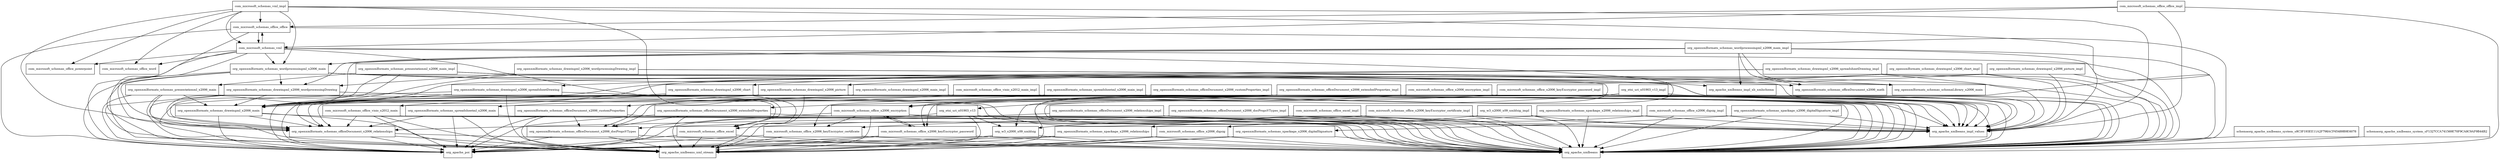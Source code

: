 digraph poi_ooxml_schemas_3_17_beta1_package_dependencies {
  node [shape = box, fontsize=10.0];
  com_microsoft_schemas_office_excel -> org_apache_poi;
  com_microsoft_schemas_office_excel -> org_apache_xmlbeans;
  com_microsoft_schemas_office_excel -> org_apache_xmlbeans_xml_stream;
  com_microsoft_schemas_office_excel_impl -> com_microsoft_schemas_office_excel;
  com_microsoft_schemas_office_excel_impl -> org_apache_xmlbeans;
  com_microsoft_schemas_office_excel_impl -> org_apache_xmlbeans_impl_values;
  com_microsoft_schemas_office_office -> com_microsoft_schemas_vml;
  com_microsoft_schemas_office_office -> org_apache_poi;
  com_microsoft_schemas_office_office -> org_apache_xmlbeans;
  com_microsoft_schemas_office_office -> org_apache_xmlbeans_xml_stream;
  com_microsoft_schemas_office_office_impl -> com_microsoft_schemas_office_office;
  com_microsoft_schemas_office_office_impl -> com_microsoft_schemas_vml;
  com_microsoft_schemas_office_office_impl -> org_apache_xmlbeans;
  com_microsoft_schemas_office_office_impl -> org_apache_xmlbeans_impl_values;
  com_microsoft_schemas_office_visio_x2012_main -> org_apache_poi;
  com_microsoft_schemas_office_visio_x2012_main -> org_apache_xmlbeans;
  com_microsoft_schemas_office_visio_x2012_main -> org_apache_xmlbeans_xml_stream;
  com_microsoft_schemas_office_visio_x2012_main -> org_openxmlformats_schemas_officeDocument_x2006_relationships;
  com_microsoft_schemas_office_visio_x2012_main_impl -> com_microsoft_schemas_office_visio_x2012_main;
  com_microsoft_schemas_office_visio_x2012_main_impl -> org_apache_xmlbeans;
  com_microsoft_schemas_office_visio_x2012_main_impl -> org_apache_xmlbeans_impl_values;
  com_microsoft_schemas_office_visio_x2012_main_impl -> org_openxmlformats_schemas_officeDocument_x2006_relationships;
  com_microsoft_schemas_office_x2006_digsig -> org_apache_poi;
  com_microsoft_schemas_office_x2006_digsig -> org_apache_xmlbeans;
  com_microsoft_schemas_office_x2006_digsig -> org_apache_xmlbeans_xml_stream;
  com_microsoft_schemas_office_x2006_digsig_impl -> com_microsoft_schemas_office_x2006_digsig;
  com_microsoft_schemas_office_x2006_digsig_impl -> org_apache_xmlbeans;
  com_microsoft_schemas_office_x2006_digsig_impl -> org_apache_xmlbeans_impl_values;
  com_microsoft_schemas_office_x2006_encryption -> com_microsoft_schemas_office_x2006_keyEncryptor_certificate;
  com_microsoft_schemas_office_x2006_encryption -> com_microsoft_schemas_office_x2006_keyEncryptor_password;
  com_microsoft_schemas_office_x2006_encryption -> org_apache_poi;
  com_microsoft_schemas_office_x2006_encryption -> org_apache_xmlbeans;
  com_microsoft_schemas_office_x2006_encryption -> org_apache_xmlbeans_xml_stream;
  com_microsoft_schemas_office_x2006_encryption_impl -> com_microsoft_schemas_office_x2006_encryption;
  com_microsoft_schemas_office_x2006_encryption_impl -> com_microsoft_schemas_office_x2006_keyEncryptor_certificate;
  com_microsoft_schemas_office_x2006_encryption_impl -> com_microsoft_schemas_office_x2006_keyEncryptor_password;
  com_microsoft_schemas_office_x2006_encryption_impl -> org_apache_xmlbeans;
  com_microsoft_schemas_office_x2006_encryption_impl -> org_apache_xmlbeans_impl_values;
  com_microsoft_schemas_office_x2006_keyEncryptor_certificate -> org_apache_poi;
  com_microsoft_schemas_office_x2006_keyEncryptor_certificate -> org_apache_xmlbeans;
  com_microsoft_schemas_office_x2006_keyEncryptor_certificate -> org_apache_xmlbeans_xml_stream;
  com_microsoft_schemas_office_x2006_keyEncryptor_certificate_impl -> com_microsoft_schemas_office_x2006_keyEncryptor_certificate;
  com_microsoft_schemas_office_x2006_keyEncryptor_certificate_impl -> org_apache_xmlbeans;
  com_microsoft_schemas_office_x2006_keyEncryptor_certificate_impl -> org_apache_xmlbeans_impl_values;
  com_microsoft_schemas_office_x2006_keyEncryptor_password -> com_microsoft_schemas_office_x2006_encryption;
  com_microsoft_schemas_office_x2006_keyEncryptor_password -> org_apache_poi;
  com_microsoft_schemas_office_x2006_keyEncryptor_password -> org_apache_xmlbeans;
  com_microsoft_schemas_office_x2006_keyEncryptor_password -> org_apache_xmlbeans_xml_stream;
  com_microsoft_schemas_office_x2006_keyEncryptor_password_impl -> com_microsoft_schemas_office_x2006_encryption;
  com_microsoft_schemas_office_x2006_keyEncryptor_password_impl -> com_microsoft_schemas_office_x2006_keyEncryptor_password;
  com_microsoft_schemas_office_x2006_keyEncryptor_password_impl -> org_apache_xmlbeans;
  com_microsoft_schemas_office_x2006_keyEncryptor_password_impl -> org_apache_xmlbeans_impl_values;
  com_microsoft_schemas_vml -> com_microsoft_schemas_office_excel;
  com_microsoft_schemas_vml -> com_microsoft_schemas_office_office;
  com_microsoft_schemas_vml -> com_microsoft_schemas_office_powerpoint;
  com_microsoft_schemas_vml -> com_microsoft_schemas_office_word;
  com_microsoft_schemas_vml -> org_apache_poi;
  com_microsoft_schemas_vml -> org_apache_xmlbeans;
  com_microsoft_schemas_vml -> org_apache_xmlbeans_xml_stream;
  com_microsoft_schemas_vml -> org_openxmlformats_schemas_officeDocument_x2006_relationships;
  com_microsoft_schemas_vml -> org_openxmlformats_schemas_wordprocessingml_x2006_main;
  com_microsoft_schemas_vml_impl -> com_microsoft_schemas_office_excel;
  com_microsoft_schemas_vml_impl -> com_microsoft_schemas_office_office;
  com_microsoft_schemas_vml_impl -> com_microsoft_schemas_office_powerpoint;
  com_microsoft_schemas_vml_impl -> com_microsoft_schemas_office_word;
  com_microsoft_schemas_vml_impl -> com_microsoft_schemas_vml;
  com_microsoft_schemas_vml_impl -> org_apache_xmlbeans;
  com_microsoft_schemas_vml_impl -> org_apache_xmlbeans_impl_values;
  com_microsoft_schemas_vml_impl -> org_openxmlformats_schemas_officeDocument_x2006_relationships;
  com_microsoft_schemas_vml_impl -> org_openxmlformats_schemas_wordprocessingml_x2006_main;
  org_etsi_uri_x01903_v13 -> org_apache_poi;
  org_etsi_uri_x01903_v13 -> org_apache_xmlbeans;
  org_etsi_uri_x01903_v13 -> org_apache_xmlbeans_xml_stream;
  org_etsi_uri_x01903_v13 -> org_w3_x2000_x09_xmldsig;
  org_etsi_uri_x01903_v13_impl -> org_apache_xmlbeans;
  org_etsi_uri_x01903_v13_impl -> org_apache_xmlbeans_impl_values;
  org_etsi_uri_x01903_v13_impl -> org_etsi_uri_x01903_v13;
  org_etsi_uri_x01903_v13_impl -> org_w3_x2000_x09_xmldsig;
  org_openxmlformats_schemas_drawingml_x2006_chart -> org_apache_poi;
  org_openxmlformats_schemas_drawingml_x2006_chart -> org_apache_xmlbeans;
  org_openxmlformats_schemas_drawingml_x2006_chart -> org_apache_xmlbeans_xml_stream;
  org_openxmlformats_schemas_drawingml_x2006_chart -> org_openxmlformats_schemas_drawingml_x2006_main;
  org_openxmlformats_schemas_drawingml_x2006_chart_impl -> org_apache_xmlbeans;
  org_openxmlformats_schemas_drawingml_x2006_chart_impl -> org_apache_xmlbeans_impl_values;
  org_openxmlformats_schemas_drawingml_x2006_chart_impl -> org_openxmlformats_schemas_drawingml_x2006_chart;
  org_openxmlformats_schemas_drawingml_x2006_chart_impl -> org_openxmlformats_schemas_drawingml_x2006_main;
  org_openxmlformats_schemas_drawingml_x2006_main -> org_apache_poi;
  org_openxmlformats_schemas_drawingml_x2006_main -> org_apache_xmlbeans;
  org_openxmlformats_schemas_drawingml_x2006_main -> org_apache_xmlbeans_xml_stream;
  org_openxmlformats_schemas_drawingml_x2006_main -> org_openxmlformats_schemas_officeDocument_x2006_relationships;
  org_openxmlformats_schemas_drawingml_x2006_main_impl -> org_apache_xmlbeans;
  org_openxmlformats_schemas_drawingml_x2006_main_impl -> org_apache_xmlbeans_impl_values;
  org_openxmlformats_schemas_drawingml_x2006_main_impl -> org_openxmlformats_schemas_drawingml_x2006_main;
  org_openxmlformats_schemas_drawingml_x2006_main_impl -> org_openxmlformats_schemas_officeDocument_x2006_relationships;
  org_openxmlformats_schemas_drawingml_x2006_picture -> org_apache_poi;
  org_openxmlformats_schemas_drawingml_x2006_picture -> org_apache_xmlbeans;
  org_openxmlformats_schemas_drawingml_x2006_picture -> org_apache_xmlbeans_xml_stream;
  org_openxmlformats_schemas_drawingml_x2006_picture -> org_openxmlformats_schemas_drawingml_x2006_main;
  org_openxmlformats_schemas_drawingml_x2006_picture_impl -> org_apache_xmlbeans;
  org_openxmlformats_schemas_drawingml_x2006_picture_impl -> org_apache_xmlbeans_impl_values;
  org_openxmlformats_schemas_drawingml_x2006_picture_impl -> org_openxmlformats_schemas_drawingml_x2006_main;
  org_openxmlformats_schemas_drawingml_x2006_picture_impl -> org_openxmlformats_schemas_drawingml_x2006_picture;
  org_openxmlformats_schemas_drawingml_x2006_spreadsheetDrawing -> org_apache_poi;
  org_openxmlformats_schemas_drawingml_x2006_spreadsheetDrawing -> org_apache_xmlbeans;
  org_openxmlformats_schemas_drawingml_x2006_spreadsheetDrawing -> org_apache_xmlbeans_xml_stream;
  org_openxmlformats_schemas_drawingml_x2006_spreadsheetDrawing -> org_openxmlformats_schemas_drawingml_x2006_main;
  org_openxmlformats_schemas_drawingml_x2006_spreadsheetDrawing_impl -> org_apache_xmlbeans;
  org_openxmlformats_schemas_drawingml_x2006_spreadsheetDrawing_impl -> org_apache_xmlbeans_impl_values;
  org_openxmlformats_schemas_drawingml_x2006_spreadsheetDrawing_impl -> org_openxmlformats_schemas_drawingml_x2006_main;
  org_openxmlformats_schemas_drawingml_x2006_spreadsheetDrawing_impl -> org_openxmlformats_schemas_drawingml_x2006_spreadsheetDrawing;
  org_openxmlformats_schemas_drawingml_x2006_wordprocessingDrawing -> org_apache_poi;
  org_openxmlformats_schemas_drawingml_x2006_wordprocessingDrawing -> org_apache_xmlbeans;
  org_openxmlformats_schemas_drawingml_x2006_wordprocessingDrawing -> org_apache_xmlbeans_xml_stream;
  org_openxmlformats_schemas_drawingml_x2006_wordprocessingDrawing -> org_openxmlformats_schemas_drawingml_x2006_main;
  org_openxmlformats_schemas_drawingml_x2006_wordprocessingDrawing_impl -> org_apache_xmlbeans;
  org_openxmlformats_schemas_drawingml_x2006_wordprocessingDrawing_impl -> org_apache_xmlbeans_impl_values;
  org_openxmlformats_schemas_drawingml_x2006_wordprocessingDrawing_impl -> org_openxmlformats_schemas_drawingml_x2006_main;
  org_openxmlformats_schemas_drawingml_x2006_wordprocessingDrawing_impl -> org_openxmlformats_schemas_drawingml_x2006_wordprocessingDrawing;
  org_openxmlformats_schemas_officeDocument_x2006_customProperties -> org_apache_poi;
  org_openxmlformats_schemas_officeDocument_x2006_customProperties -> org_apache_xmlbeans;
  org_openxmlformats_schemas_officeDocument_x2006_customProperties -> org_apache_xmlbeans_xml_stream;
  org_openxmlformats_schemas_officeDocument_x2006_customProperties -> org_openxmlformats_schemas_officeDocument_x2006_docPropsVTypes;
  org_openxmlformats_schemas_officeDocument_x2006_customProperties_impl -> org_apache_xmlbeans;
  org_openxmlformats_schemas_officeDocument_x2006_customProperties_impl -> org_apache_xmlbeans_impl_values;
  org_openxmlformats_schemas_officeDocument_x2006_customProperties_impl -> org_openxmlformats_schemas_officeDocument_x2006_customProperties;
  org_openxmlformats_schemas_officeDocument_x2006_customProperties_impl -> org_openxmlformats_schemas_officeDocument_x2006_docPropsVTypes;
  org_openxmlformats_schemas_officeDocument_x2006_docPropsVTypes -> org_apache_poi;
  org_openxmlformats_schemas_officeDocument_x2006_docPropsVTypes -> org_apache_xmlbeans;
  org_openxmlformats_schemas_officeDocument_x2006_docPropsVTypes -> org_apache_xmlbeans_xml_stream;
  org_openxmlformats_schemas_officeDocument_x2006_docPropsVTypes_impl -> org_apache_xmlbeans;
  org_openxmlformats_schemas_officeDocument_x2006_docPropsVTypes_impl -> org_apache_xmlbeans_impl_values;
  org_openxmlformats_schemas_officeDocument_x2006_docPropsVTypes_impl -> org_openxmlformats_schemas_officeDocument_x2006_docPropsVTypes;
  org_openxmlformats_schemas_officeDocument_x2006_extendedProperties -> org_apache_poi;
  org_openxmlformats_schemas_officeDocument_x2006_extendedProperties -> org_apache_xmlbeans;
  org_openxmlformats_schemas_officeDocument_x2006_extendedProperties -> org_apache_xmlbeans_xml_stream;
  org_openxmlformats_schemas_officeDocument_x2006_extendedProperties -> org_openxmlformats_schemas_officeDocument_x2006_docPropsVTypes;
  org_openxmlformats_schemas_officeDocument_x2006_extendedProperties_impl -> org_apache_xmlbeans;
  org_openxmlformats_schemas_officeDocument_x2006_extendedProperties_impl -> org_apache_xmlbeans_impl_values;
  org_openxmlformats_schemas_officeDocument_x2006_extendedProperties_impl -> org_openxmlformats_schemas_officeDocument_x2006_docPropsVTypes;
  org_openxmlformats_schemas_officeDocument_x2006_extendedProperties_impl -> org_openxmlformats_schemas_officeDocument_x2006_extendedProperties;
  org_openxmlformats_schemas_officeDocument_x2006_relationships -> org_apache_poi;
  org_openxmlformats_schemas_officeDocument_x2006_relationships -> org_apache_xmlbeans;
  org_openxmlformats_schemas_officeDocument_x2006_relationships -> org_apache_xmlbeans_xml_stream;
  org_openxmlformats_schemas_officeDocument_x2006_relationships_impl -> org_apache_xmlbeans;
  org_openxmlformats_schemas_officeDocument_x2006_relationships_impl -> org_apache_xmlbeans_impl_values;
  org_openxmlformats_schemas_officeDocument_x2006_relationships_impl -> org_openxmlformats_schemas_officeDocument_x2006_relationships;
  org_openxmlformats_schemas_presentationml_x2006_main -> org_apache_poi;
  org_openxmlformats_schemas_presentationml_x2006_main -> org_apache_xmlbeans;
  org_openxmlformats_schemas_presentationml_x2006_main -> org_apache_xmlbeans_xml_stream;
  org_openxmlformats_schemas_presentationml_x2006_main -> org_openxmlformats_schemas_drawingml_x2006_main;
  org_openxmlformats_schemas_presentationml_x2006_main -> org_openxmlformats_schemas_officeDocument_x2006_relationships;
  org_openxmlformats_schemas_presentationml_x2006_main_impl -> org_apache_xmlbeans;
  org_openxmlformats_schemas_presentationml_x2006_main_impl -> org_apache_xmlbeans_impl_values;
  org_openxmlformats_schemas_presentationml_x2006_main_impl -> org_openxmlformats_schemas_drawingml_x2006_main;
  org_openxmlformats_schemas_presentationml_x2006_main_impl -> org_openxmlformats_schemas_officeDocument_x2006_relationships;
  org_openxmlformats_schemas_presentationml_x2006_main_impl -> org_openxmlformats_schemas_presentationml_x2006_main;
  org_openxmlformats_schemas_spreadsheetml_x2006_main -> org_apache_poi;
  org_openxmlformats_schemas_spreadsheetml_x2006_main -> org_apache_xmlbeans;
  org_openxmlformats_schemas_spreadsheetml_x2006_main -> org_apache_xmlbeans_xml_stream;
  org_openxmlformats_schemas_spreadsheetml_x2006_main -> org_openxmlformats_schemas_officeDocument_x2006_relationships;
  org_openxmlformats_schemas_spreadsheetml_x2006_main_impl -> org_apache_xmlbeans;
  org_openxmlformats_schemas_spreadsheetml_x2006_main_impl -> org_apache_xmlbeans_impl_values;
  org_openxmlformats_schemas_spreadsheetml_x2006_main_impl -> org_openxmlformats_schemas_officeDocument_x2006_relationships;
  org_openxmlformats_schemas_spreadsheetml_x2006_main_impl -> org_openxmlformats_schemas_spreadsheetml_x2006_main;
  org_openxmlformats_schemas_wordprocessingml_x2006_main -> org_apache_poi;
  org_openxmlformats_schemas_wordprocessingml_x2006_main -> org_apache_xmlbeans;
  org_openxmlformats_schemas_wordprocessingml_x2006_main -> org_apache_xmlbeans_impl_xb_xmlschema;
  org_openxmlformats_schemas_wordprocessingml_x2006_main -> org_apache_xmlbeans_xml_stream;
  org_openxmlformats_schemas_wordprocessingml_x2006_main -> org_openxmlformats_schemas_drawingml_x2006_wordprocessingDrawing;
  org_openxmlformats_schemas_wordprocessingml_x2006_main -> org_openxmlformats_schemas_officeDocument_x2006_math;
  org_openxmlformats_schemas_wordprocessingml_x2006_main -> org_openxmlformats_schemas_officeDocument_x2006_relationships;
  org_openxmlformats_schemas_wordprocessingml_x2006_main -> org_openxmlformats_schemas_schemaLibrary_x2006_main;
  org_openxmlformats_schemas_wordprocessingml_x2006_main_impl -> org_apache_xmlbeans;
  org_openxmlformats_schemas_wordprocessingml_x2006_main_impl -> org_apache_xmlbeans_impl_values;
  org_openxmlformats_schemas_wordprocessingml_x2006_main_impl -> org_apache_xmlbeans_impl_xb_xmlschema;
  org_openxmlformats_schemas_wordprocessingml_x2006_main_impl -> org_openxmlformats_schemas_drawingml_x2006_wordprocessingDrawing;
  org_openxmlformats_schemas_wordprocessingml_x2006_main_impl -> org_openxmlformats_schemas_officeDocument_x2006_math;
  org_openxmlformats_schemas_wordprocessingml_x2006_main_impl -> org_openxmlformats_schemas_officeDocument_x2006_relationships;
  org_openxmlformats_schemas_wordprocessingml_x2006_main_impl -> org_openxmlformats_schemas_schemaLibrary_x2006_main;
  org_openxmlformats_schemas_wordprocessingml_x2006_main_impl -> org_openxmlformats_schemas_wordprocessingml_x2006_main;
  org_openxmlformats_schemas_xpackage_x2006_digitalSignature -> org_apache_poi;
  org_openxmlformats_schemas_xpackage_x2006_digitalSignature -> org_apache_xmlbeans;
  org_openxmlformats_schemas_xpackage_x2006_digitalSignature -> org_apache_xmlbeans_xml_stream;
  org_openxmlformats_schemas_xpackage_x2006_digitalSignature_impl -> org_apache_xmlbeans;
  org_openxmlformats_schemas_xpackage_x2006_digitalSignature_impl -> org_apache_xmlbeans_impl_values;
  org_openxmlformats_schemas_xpackage_x2006_digitalSignature_impl -> org_openxmlformats_schemas_xpackage_x2006_digitalSignature;
  org_openxmlformats_schemas_xpackage_x2006_relationships -> org_apache_poi;
  org_openxmlformats_schemas_xpackage_x2006_relationships -> org_apache_xmlbeans;
  org_openxmlformats_schemas_xpackage_x2006_relationships -> org_apache_xmlbeans_xml_stream;
  org_openxmlformats_schemas_xpackage_x2006_relationships_impl -> org_apache_xmlbeans;
  org_openxmlformats_schemas_xpackage_x2006_relationships_impl -> org_apache_xmlbeans_impl_values;
  org_openxmlformats_schemas_xpackage_x2006_relationships_impl -> org_openxmlformats_schemas_xpackage_x2006_relationships;
  org_w3_x2000_x09_xmldsig -> org_apache_poi;
  org_w3_x2000_x09_xmldsig -> org_apache_xmlbeans;
  org_w3_x2000_x09_xmldsig -> org_apache_xmlbeans_xml_stream;
  org_w3_x2000_x09_xmldsig_impl -> org_apache_xmlbeans;
  org_w3_x2000_x09_xmldsig_impl -> org_apache_xmlbeans_impl_values;
  org_w3_x2000_x09_xmldsig_impl -> org_w3_x2000_x09_xmldsig;
  schemaorg_apache_xmlbeans_system_s8C3F193EE11A2F798ACF65489B9E6078 -> org_apache_xmlbeans;
  schemaorg_apache_xmlbeans_system_sF1327CCA741569E70F9CA8C9AF9B44B2 -> org_apache_xmlbeans;
}
